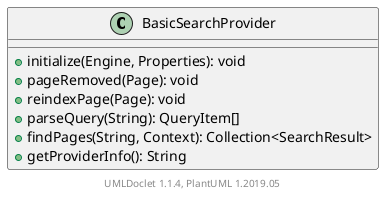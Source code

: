 @startuml

    class BasicSearchProvider [[BasicSearchProvider.html]] {
        +initialize(Engine, Properties): void
        +pageRemoved(Page): void
        +reindexPage(Page): void
        +parseQuery(String): QueryItem[]
        +findPages(String, Context): Collection<SearchResult>
        +getProviderInfo(): String
    }


    center footer UMLDoclet 1.1.4, PlantUML 1.2019.05
@enduml
